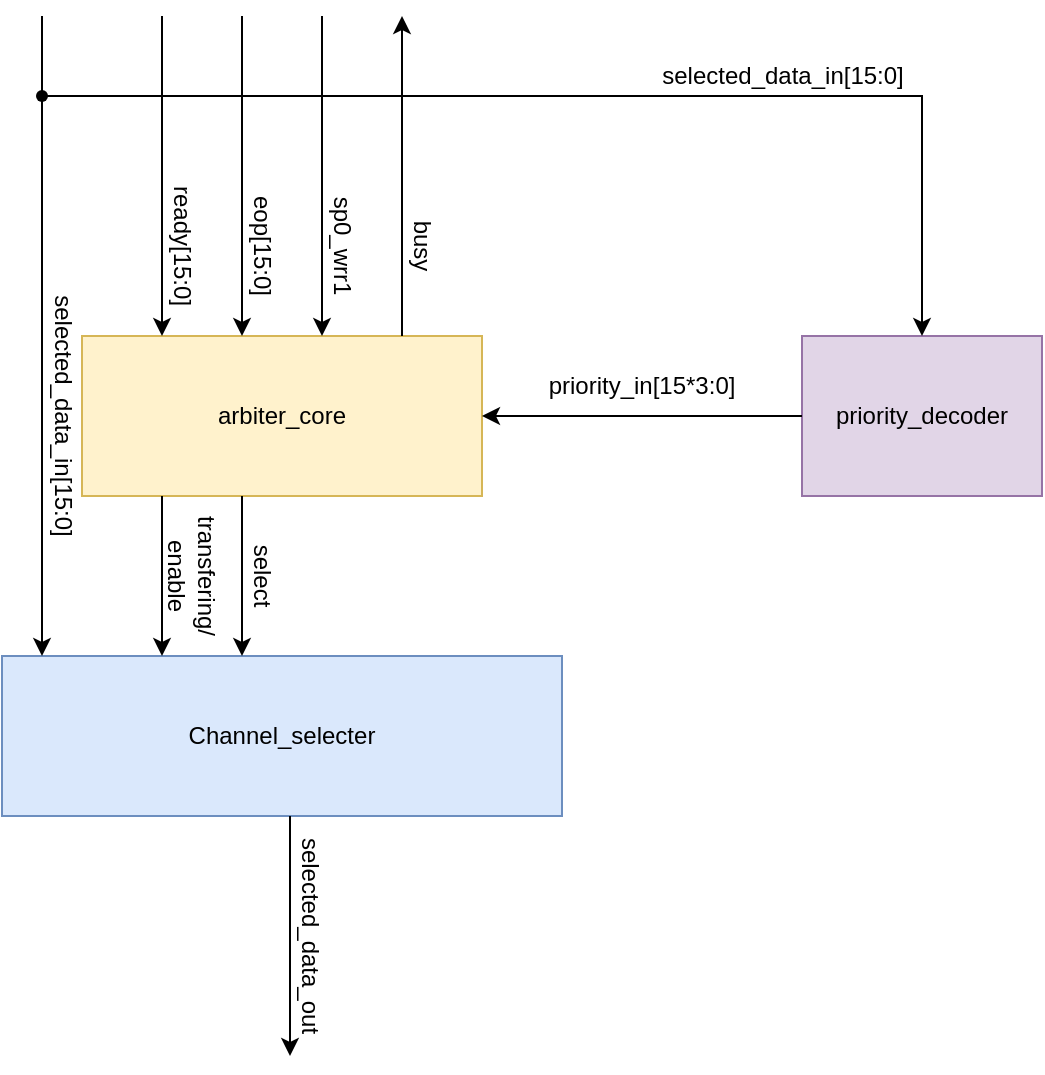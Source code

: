 <mxfile version="24.2.5" type="device">
  <diagram name="第 1 页" id="aDVClLwwEP9rFYvb4sIf">
    <mxGraphModel dx="795" dy="1722" grid="1" gridSize="10" guides="1" tooltips="1" connect="1" arrows="1" fold="1" page="1" pageScale="1" pageWidth="827" pageHeight="1169" math="0" shadow="0">
      <root>
        <mxCell id="0" />
        <mxCell id="1" parent="0" />
        <mxCell id="xwUSgQPvgnOLGQ-sqYbP-5" value="Channel_selecter" style="rounded=0;whiteSpace=wrap;html=1;connectable=0;fillColor=#dae8fc;strokeColor=#6c8ebf;" parent="1" vertex="1">
          <mxGeometry x="200" y="240" width="280" height="80" as="geometry" />
        </mxCell>
        <mxCell id="xwUSgQPvgnOLGQ-sqYbP-7" value="" style="endArrow=classic;html=1;rounded=0;" parent="1" edge="1">
          <mxGeometry width="50" height="50" relative="1" as="geometry">
            <mxPoint x="220" y="-80" as="sourcePoint" />
            <mxPoint x="220" y="240" as="targetPoint" />
          </mxGeometry>
        </mxCell>
        <mxCell id="xwUSgQPvgnOLGQ-sqYbP-8" value="selected_data_in[15:0]" style="text;html=1;align=center;verticalAlign=middle;whiteSpace=wrap;rounded=0;rotation=90;aspect=fixed;" parent="1" vertex="1">
          <mxGeometry x="180" y="110" width="101.01" height="20" as="geometry" />
        </mxCell>
        <mxCell id="xwUSgQPvgnOLGQ-sqYbP-9" value="" style="endArrow=classic;html=1;rounded=0;exitX=0;exitY=1;exitDx=0;exitDy=0;entryX=1;entryY=1;entryDx=0;entryDy=0;" parent="1" source="xwUSgQPvgnOLGQ-sqYbP-10" target="xwUSgQPvgnOLGQ-sqYbP-10" edge="1">
          <mxGeometry width="50" height="50" relative="1" as="geometry">
            <mxPoint x="280" y="260" as="sourcePoint" />
            <mxPoint x="280" y="440" as="targetPoint" />
          </mxGeometry>
        </mxCell>
        <mxCell id="xwUSgQPvgnOLGQ-sqYbP-10" value="selected_data_out" style="text;html=1;align=center;verticalAlign=middle;whiteSpace=wrap;rounded=0;rotation=90;" parent="1" vertex="1">
          <mxGeometry x="294" y="370" width="120" height="20" as="geometry" />
        </mxCell>
        <mxCell id="xwUSgQPvgnOLGQ-sqYbP-11" value="arbiter_core" style="rounded=0;whiteSpace=wrap;html=1;connectable=0;fillColor=#fff2cc;strokeColor=#d6b656;" parent="1" vertex="1">
          <mxGeometry x="240" y="80" width="200" height="80" as="geometry" />
        </mxCell>
        <mxCell id="xwUSgQPvgnOLGQ-sqYbP-12" value="" style="endArrow=classic;html=1;rounded=0;" parent="1" edge="1">
          <mxGeometry width="50" height="50" relative="1" as="geometry">
            <mxPoint x="280" y="-80" as="sourcePoint" />
            <mxPoint x="280" y="80" as="targetPoint" />
          </mxGeometry>
        </mxCell>
        <mxCell id="xwUSgQPvgnOLGQ-sqYbP-14" value="ready[15:0]" style="text;html=1;align=center;verticalAlign=middle;whiteSpace=wrap;rounded=0;rotation=90;" parent="1" vertex="1">
          <mxGeometry x="260" y="20" width="60" height="30" as="geometry" />
        </mxCell>
        <mxCell id="xwUSgQPvgnOLGQ-sqYbP-15" value="" style="endArrow=classic;html=1;rounded=0;" parent="1" edge="1">
          <mxGeometry width="50" height="50" relative="1" as="geometry">
            <mxPoint x="320" y="-80" as="sourcePoint" />
            <mxPoint x="320" y="80" as="targetPoint" />
          </mxGeometry>
        </mxCell>
        <mxCell id="xwUSgQPvgnOLGQ-sqYbP-16" value="eop[15:0]" style="text;html=1;align=center;verticalAlign=middle;whiteSpace=wrap;rounded=0;rotation=90;" parent="1" vertex="1">
          <mxGeometry x="300" y="20" width="60" height="30" as="geometry" />
        </mxCell>
        <mxCell id="xwUSgQPvgnOLGQ-sqYbP-17" value="" style="endArrow=classic;html=1;rounded=0;" parent="1" edge="1">
          <mxGeometry width="50" height="50" relative="1" as="geometry">
            <mxPoint x="280" y="160" as="sourcePoint" />
            <mxPoint x="280" y="240" as="targetPoint" />
          </mxGeometry>
        </mxCell>
        <mxCell id="xwUSgQPvgnOLGQ-sqYbP-18" value="transfering/&lt;div&gt;enable&lt;/div&gt;" style="text;html=1;align=center;verticalAlign=middle;whiteSpace=wrap;rounded=0;rotation=90;" parent="1" vertex="1">
          <mxGeometry x="260" y="185" width="70" height="30" as="geometry" />
        </mxCell>
        <mxCell id="xwUSgQPvgnOLGQ-sqYbP-19" value="" style="endArrow=classic;html=1;rounded=0;" parent="1" edge="1">
          <mxGeometry width="50" height="50" relative="1" as="geometry">
            <mxPoint x="320" y="160" as="sourcePoint" />
            <mxPoint x="320" y="240" as="targetPoint" />
          </mxGeometry>
        </mxCell>
        <mxCell id="xwUSgQPvgnOLGQ-sqYbP-21" value="select" style="text;html=1;align=center;verticalAlign=middle;whiteSpace=wrap;rounded=0;rotation=90;" parent="1" vertex="1">
          <mxGeometry x="300" y="185" width="60" height="30" as="geometry" />
        </mxCell>
        <mxCell id="xwUSgQPvgnOLGQ-sqYbP-22" value="priority_decoder" style="rounded=0;whiteSpace=wrap;html=1;fillColor=#e1d5e7;strokeColor=#9673a6;connectable=0;" parent="1" vertex="1">
          <mxGeometry x="600" y="80" width="120" height="80" as="geometry" />
        </mxCell>
        <mxCell id="xwUSgQPvgnOLGQ-sqYbP-23" value="" style="endArrow=classic;html=1;rounded=0;" parent="1" edge="1">
          <mxGeometry width="50" height="50" relative="1" as="geometry">
            <mxPoint x="600" y="120" as="sourcePoint" />
            <mxPoint x="440" y="120" as="targetPoint" />
          </mxGeometry>
        </mxCell>
        <mxCell id="xwUSgQPvgnOLGQ-sqYbP-26" value="priority_in[15*3:0]" style="text;html=1;align=center;verticalAlign=middle;whiteSpace=wrap;rounded=0;" parent="1" vertex="1">
          <mxGeometry x="490" y="90" width="60" height="30" as="geometry" />
        </mxCell>
        <mxCell id="xwUSgQPvgnOLGQ-sqYbP-27" value="" style="endArrow=classic;html=1;rounded=0;" parent="1" edge="1">
          <mxGeometry width="50" height="50" relative="1" as="geometry">
            <mxPoint x="220" y="-40" as="sourcePoint" />
            <mxPoint x="660" y="80" as="targetPoint" />
            <Array as="points">
              <mxPoint x="660" y="-40" />
            </Array>
          </mxGeometry>
        </mxCell>
        <mxCell id="xwUSgQPvgnOLGQ-sqYbP-28" value="selected_data_in[15:0]" style="text;html=1;align=center;verticalAlign=middle;whiteSpace=wrap;rounded=0;rotation=0;aspect=fixed;" parent="1" vertex="1">
          <mxGeometry x="540" y="-60" width="101.01" height="20" as="geometry" />
        </mxCell>
        <mxCell id="xwUSgQPvgnOLGQ-sqYbP-29" value="" style="shape=waypoint;sketch=0;fillStyle=solid;size=6;pointerEvents=1;points=[];fillColor=none;resizable=0;rotatable=0;perimeter=centerPerimeter;snapToPoint=1;connectable=0;" parent="1" vertex="1">
          <mxGeometry x="210" y="-50" width="20" height="20" as="geometry" />
        </mxCell>
        <mxCell id="Dxowv6zjLSt3e4Pd8ooW-1" value="" style="endArrow=classic;html=1;rounded=0;" parent="1" edge="1">
          <mxGeometry width="50" height="50" relative="1" as="geometry">
            <mxPoint x="360" y="-80" as="sourcePoint" />
            <mxPoint x="360" y="80" as="targetPoint" />
          </mxGeometry>
        </mxCell>
        <mxCell id="Dxowv6zjLSt3e4Pd8ooW-2" value="sp0_wrr1" style="text;html=1;align=center;verticalAlign=middle;whiteSpace=wrap;rounded=0;rotation=90;" parent="1" vertex="1">
          <mxGeometry x="340" y="20" width="60" height="30" as="geometry" />
        </mxCell>
        <mxCell id="PMhJz7XZ3WwN3H0oMfRw-1" value="" style="endArrow=classic;html=1;rounded=0;" edge="1" parent="1">
          <mxGeometry width="50" height="50" relative="1" as="geometry">
            <mxPoint x="400" y="80" as="sourcePoint" />
            <mxPoint x="400" y="-80" as="targetPoint" />
          </mxGeometry>
        </mxCell>
        <mxCell id="PMhJz7XZ3WwN3H0oMfRw-2" value="busy" style="text;html=1;align=center;verticalAlign=middle;whiteSpace=wrap;rounded=0;rotation=90;" vertex="1" parent="1">
          <mxGeometry x="380" y="20" width="60" height="30" as="geometry" />
        </mxCell>
      </root>
    </mxGraphModel>
  </diagram>
</mxfile>

